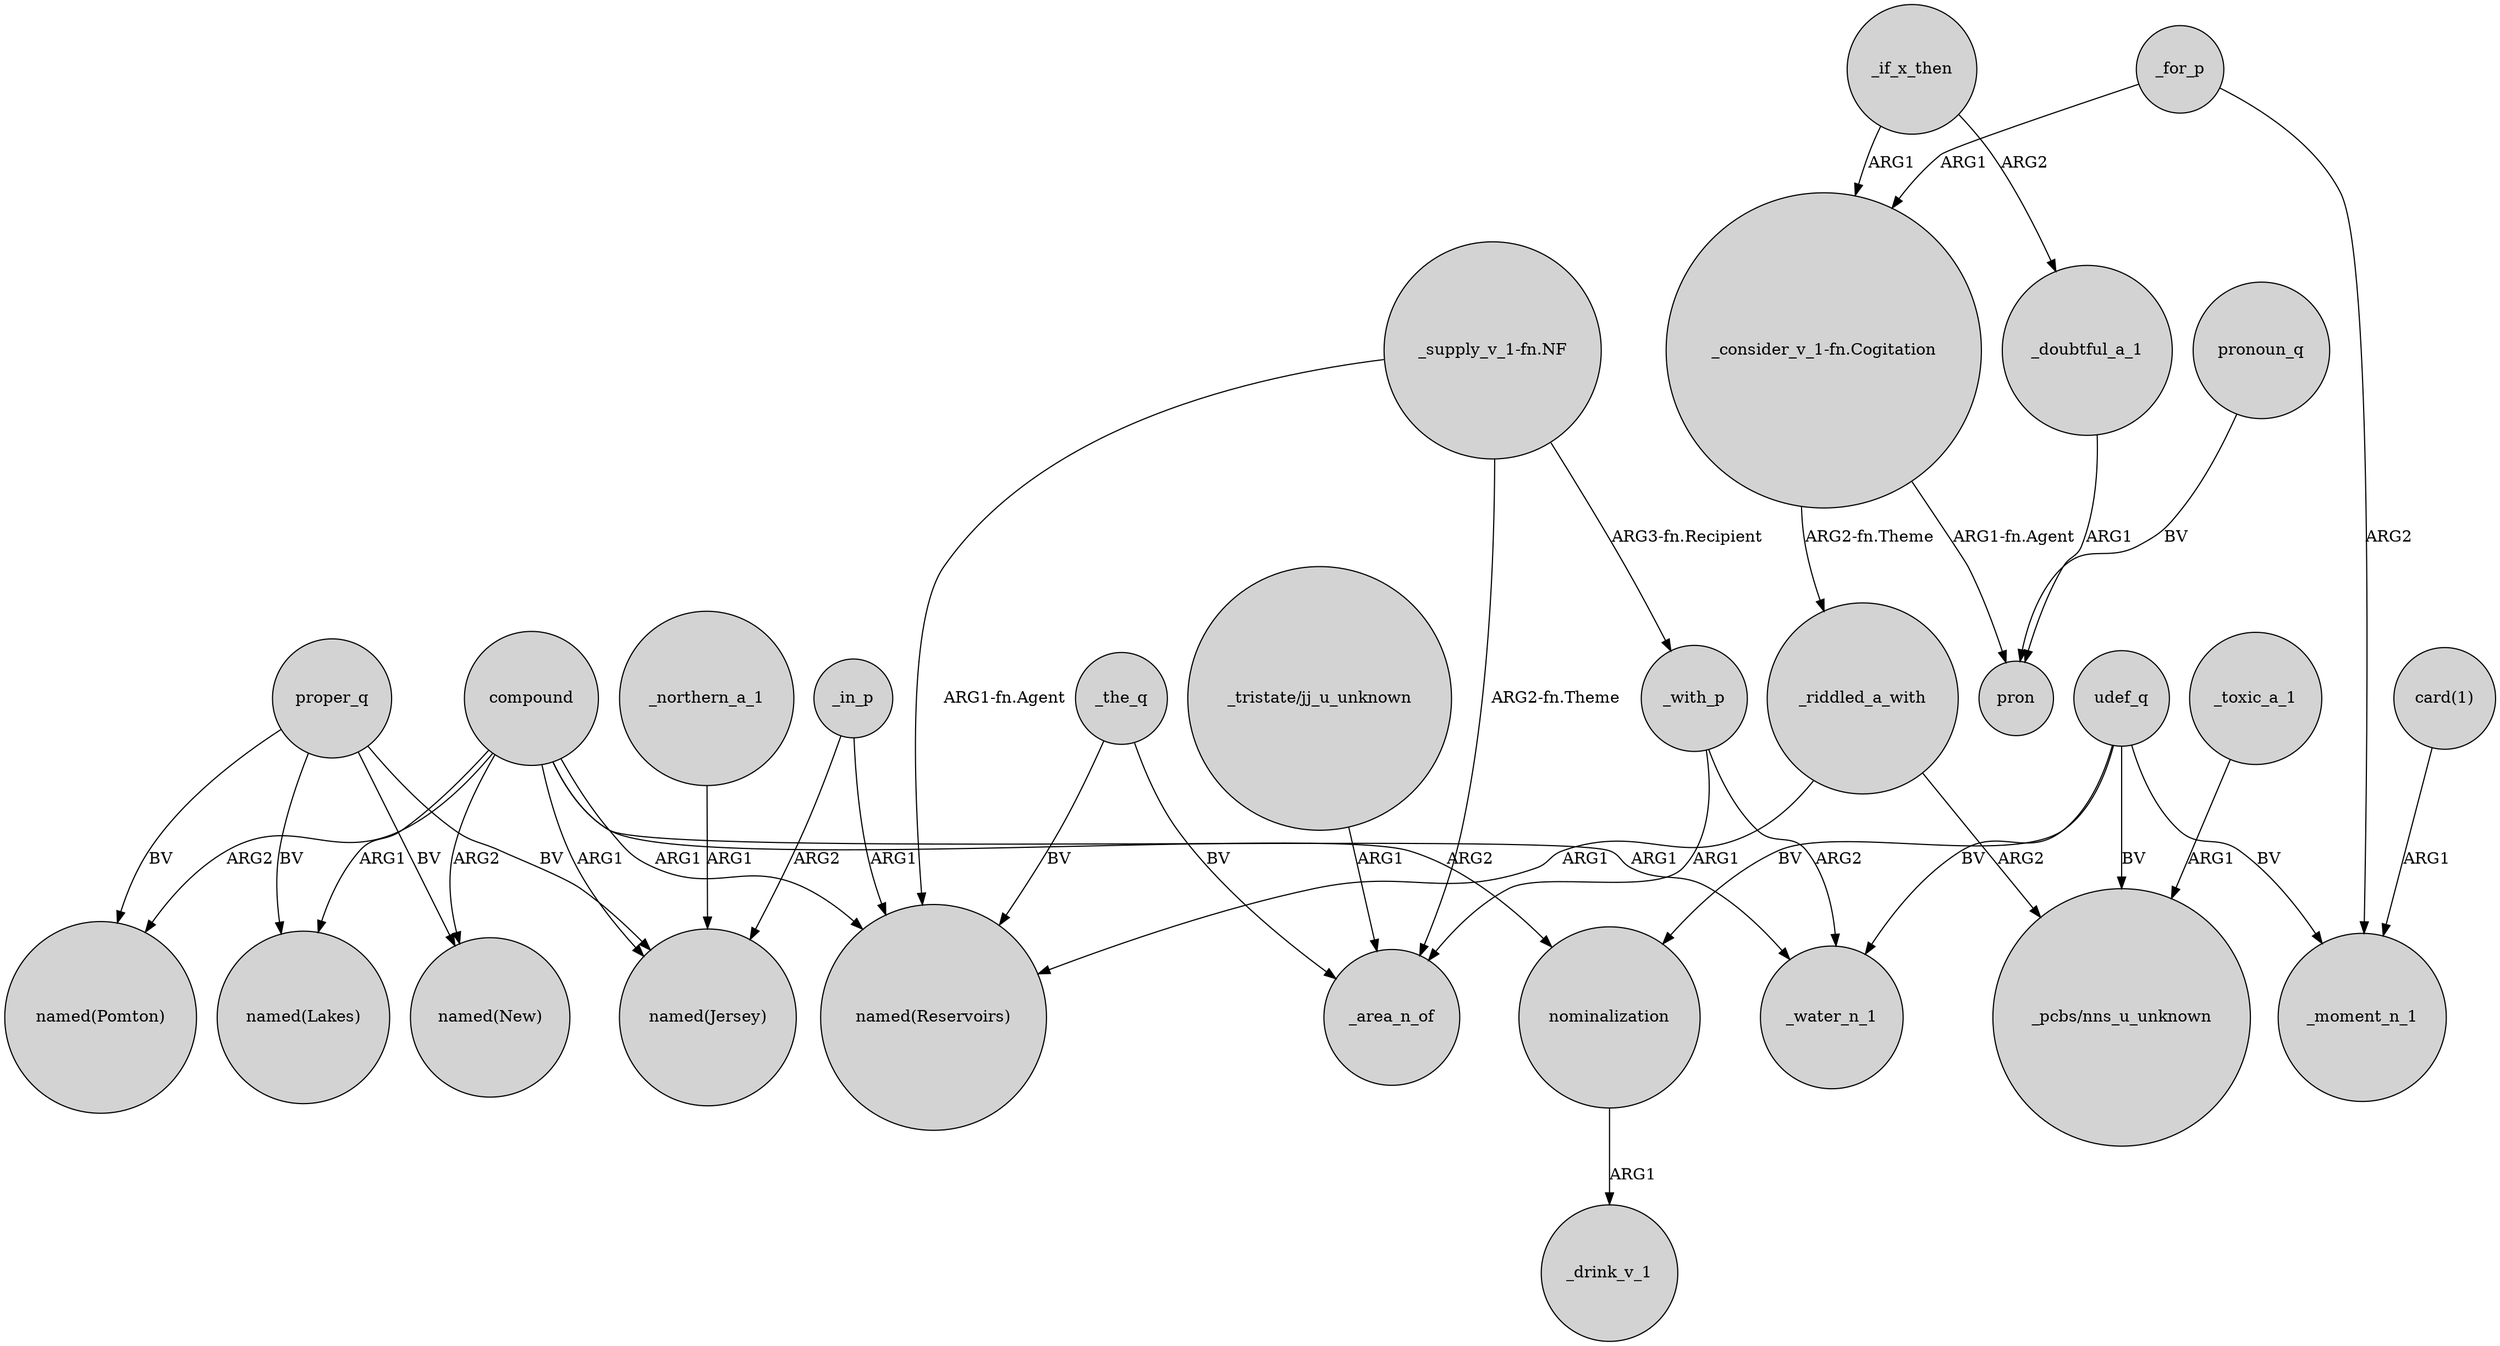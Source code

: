digraph {
	node [shape=circle style=filled]
	nominalization -> _drink_v_1 [label=ARG1]
	"_consider_v_1-fn.Cogitation" -> pron [label="ARG1-fn.Agent"]
	"_supply_v_1-fn.NF" -> _with_p [label="ARG3-fn.Recipient"]
	compound -> "named(New)" [label=ARG2]
	proper_q -> "named(Lakes)" [label=BV]
	"_tristate/jj_u_unknown" -> _area_n_of [label=ARG1]
	_northern_a_1 -> "named(Jersey)" [label=ARG1]
	proper_q -> "named(New)" [label=BV]
	udef_q -> "_pcbs/nns_u_unknown" [label=BV]
	_the_q -> "named(Reservoirs)" [label=BV]
	"card(1)" -> _moment_n_1 [label=ARG1]
	compound -> nominalization [label=ARG2]
	_in_p -> "named(Jersey)" [label=ARG2]
	_with_p -> _water_n_1 [label=ARG2]
	"_supply_v_1-fn.NF" -> "named(Reservoirs)" [label="ARG1-fn.Agent"]
	_riddled_a_with -> "_pcbs/nns_u_unknown" [label=ARG2]
	_if_x_then -> _doubtful_a_1 [label=ARG2]
	pronoun_q -> pron [label=BV]
	_toxic_a_1 -> "_pcbs/nns_u_unknown" [label=ARG1]
	compound -> "named(Reservoirs)" [label=ARG1]
	udef_q -> _water_n_1 [label=BV]
	"_consider_v_1-fn.Cogitation" -> _riddled_a_with [label="ARG2-fn.Theme"]
	_with_p -> _area_n_of [label=ARG1]
	compound -> "named(Jersey)" [label=ARG1]
	proper_q -> "named(Pomton)" [label=BV]
	_doubtful_a_1 -> pron [label=ARG1]
	proper_q -> "named(Jersey)" [label=BV]
	_the_q -> _area_n_of [label=BV]
	udef_q -> nominalization [label=BV]
	_for_p -> "_consider_v_1-fn.Cogitation" [label=ARG1]
	_in_p -> "named(Reservoirs)" [label=ARG1]
	_riddled_a_with -> "named(Reservoirs)" [label=ARG1]
	udef_q -> _moment_n_1 [label=BV]
	compound -> _water_n_1 [label=ARG1]
	"_supply_v_1-fn.NF" -> _area_n_of [label="ARG2-fn.Theme"]
	compound -> "named(Pomton)" [label=ARG2]
	_for_p -> _moment_n_1 [label=ARG2]
	compound -> "named(Lakes)" [label=ARG1]
	_if_x_then -> "_consider_v_1-fn.Cogitation" [label=ARG1]
}
